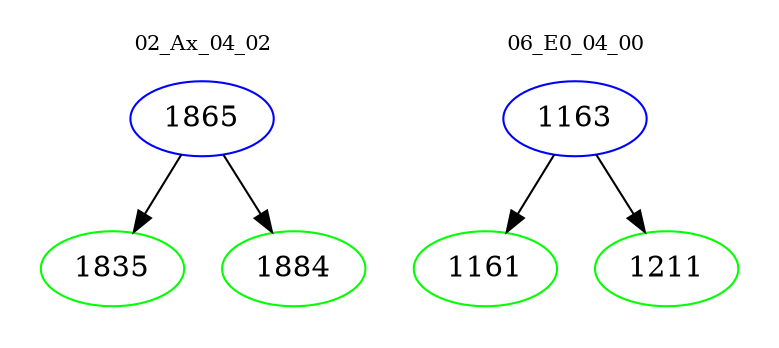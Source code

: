 digraph{
subgraph cluster_0 {
color = white
label = "02_Ax_04_02";
fontsize=10;
T0_1865 [label="1865", color="blue"]
T0_1865 -> T0_1835 [color="black"]
T0_1835 [label="1835", color="green"]
T0_1865 -> T0_1884 [color="black"]
T0_1884 [label="1884", color="green"]
}
subgraph cluster_1 {
color = white
label = "06_E0_04_00";
fontsize=10;
T1_1163 [label="1163", color="blue"]
T1_1163 -> T1_1161 [color="black"]
T1_1161 [label="1161", color="green"]
T1_1163 -> T1_1211 [color="black"]
T1_1211 [label="1211", color="green"]
}
}
